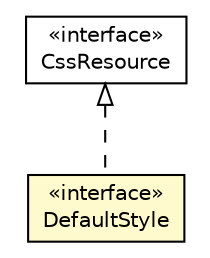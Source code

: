 #!/usr/local/bin/dot
#
# Class diagram 
# Generated by UMLGraph version 5.4 (http://www.umlgraph.org/)
#

digraph G {
	edge [fontname="Helvetica",fontsize=10,labelfontname="Helvetica",labelfontsize=10];
	node [fontname="Helvetica",fontsize=10,shape=plaintext];
	nodesep=0.25;
	ranksep=0.5;
	// hu.sch.kfc.client.ui.DefaultStyle
	c3826 [label=<<table title="hu.sch.kfc.client.ui.DefaultStyle" border="0" cellborder="1" cellspacing="0" cellpadding="2" port="p" bgcolor="lemonChiffon" href="./DefaultStyle.html">
		<tr><td><table border="0" cellspacing="0" cellpadding="1">
<tr><td align="center" balign="center"> &#171;interface&#187; </td></tr>
<tr><td align="center" balign="center"> DefaultStyle </td></tr>
		</table></td></tr>
		</table>>, URL="./DefaultStyle.html", fontname="Helvetica", fontcolor="black", fontsize=10.0];
	//hu.sch.kfc.client.ui.DefaultStyle implements com.google.gwt.resources.client.CssResource
	c3885:p -> c3826:p [dir=back,arrowtail=empty,style=dashed];
	// com.google.gwt.resources.client.CssResource
	c3885 [label=<<table title="com.google.gwt.resources.client.CssResource" border="0" cellborder="1" cellspacing="0" cellpadding="2" port="p">
		<tr><td><table border="0" cellspacing="0" cellpadding="1">
<tr><td align="center" balign="center"> &#171;interface&#187; </td></tr>
<tr><td align="center" balign="center"> CssResource </td></tr>
		</table></td></tr>
		</table>>, URL="null", fontname="Helvetica", fontcolor="black", fontsize=10.0];
}

